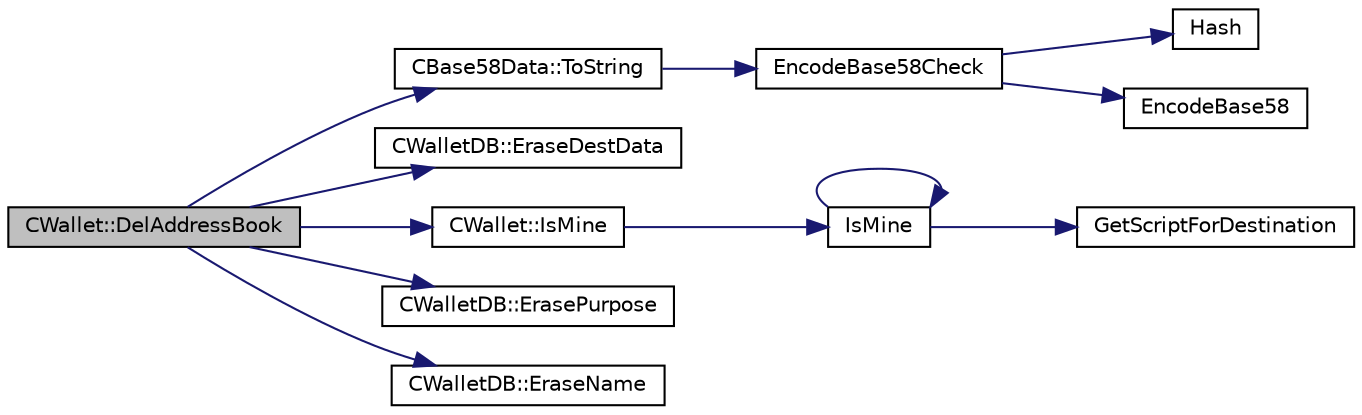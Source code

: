 digraph "CWallet::DelAddressBook"
{
  edge [fontname="Helvetica",fontsize="10",labelfontname="Helvetica",labelfontsize="10"];
  node [fontname="Helvetica",fontsize="10",shape=record];
  rankdir="LR";
  Node179 [label="CWallet::DelAddressBook",height=0.2,width=0.4,color="black", fillcolor="grey75", style="filled", fontcolor="black"];
  Node179 -> Node180 [color="midnightblue",fontsize="10",style="solid",fontname="Helvetica"];
  Node180 [label="CBase58Data::ToString",height=0.2,width=0.4,color="black", fillcolor="white", style="filled",URL="$class_c_base58_data.html#a7dc91af403ca02694b3247b15604e220"];
  Node180 -> Node181 [color="midnightblue",fontsize="10",style="solid",fontname="Helvetica"];
  Node181 [label="EncodeBase58Check",height=0.2,width=0.4,color="black", fillcolor="white", style="filled",URL="$base58_8cpp.html#ace9a5807ee51604f33044339f073ec76",tooltip="Encode a byte vector into a base58-encoded string, including checksum. "];
  Node181 -> Node182 [color="midnightblue",fontsize="10",style="solid",fontname="Helvetica"];
  Node182 [label="Hash",height=0.2,width=0.4,color="black", fillcolor="white", style="filled",URL="$hash_8h.html#a12c5e981d7f5f2850027fd5e932eff61",tooltip="Compute the 256-bit hash of a std::string. "];
  Node181 -> Node183 [color="midnightblue",fontsize="10",style="solid",fontname="Helvetica"];
  Node183 [label="EncodeBase58",height=0.2,width=0.4,color="black", fillcolor="white", style="filled",URL="$base58_8cpp.html#a8d6f0e9d5df175b4966dcede31dc90ad",tooltip="Why base-58 instead of standard base-64 encoding? "];
  Node179 -> Node184 [color="midnightblue",fontsize="10",style="solid",fontname="Helvetica"];
  Node184 [label="CWalletDB::EraseDestData",height=0.2,width=0.4,color="black", fillcolor="white", style="filled",URL="$class_c_wallet_d_b.html#a0403a98efe565020f8804eefbc808d90",tooltip="Erase destination data tuple from wallet database. "];
  Node179 -> Node185 [color="midnightblue",fontsize="10",style="solid",fontname="Helvetica"];
  Node185 [label="CWallet::IsMine",height=0.2,width=0.4,color="black", fillcolor="white", style="filled",URL="$group__map_wallet.html#ga4eada57edc1c443564b8cc9b853d955c"];
  Node185 -> Node186 [color="midnightblue",fontsize="10",style="solid",fontname="Helvetica"];
  Node186 [label="IsMine",height=0.2,width=0.4,color="black", fillcolor="white", style="filled",URL="$wallet__ismine_8cpp.html#adc59cf67d903c1ba1ef225561b85bfce"];
  Node186 -> Node187 [color="midnightblue",fontsize="10",style="solid",fontname="Helvetica"];
  Node187 [label="GetScriptForDestination",height=0.2,width=0.4,color="black", fillcolor="white", style="filled",URL="$standard_8cpp.html#ae40f28d3b46c21033f6ee1f1200d0321"];
  Node186 -> Node186 [color="midnightblue",fontsize="10",style="solid",fontname="Helvetica"];
  Node179 -> Node188 [color="midnightblue",fontsize="10",style="solid",fontname="Helvetica"];
  Node188 [label="CWalletDB::ErasePurpose",height=0.2,width=0.4,color="black", fillcolor="white", style="filled",URL="$class_c_wallet_d_b.html#adaba27cee112077ade5b2e795382cec6"];
  Node179 -> Node189 [color="midnightblue",fontsize="10",style="solid",fontname="Helvetica"];
  Node189 [label="CWalletDB::EraseName",height=0.2,width=0.4,color="black", fillcolor="white", style="filled",URL="$class_c_wallet_d_b.html#a319209fcf90ea860b668b92c44a3fa7a"];
}
